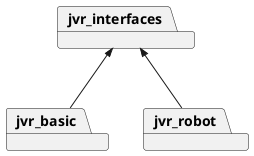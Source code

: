 @startuml JVR package Diagram

package jvr_interfaces
package jvr_basic
package jvr_robot

jvr_basic -up->> jvr_interfaces
jvr_robot -up->> jvr_interfaces

@enduml